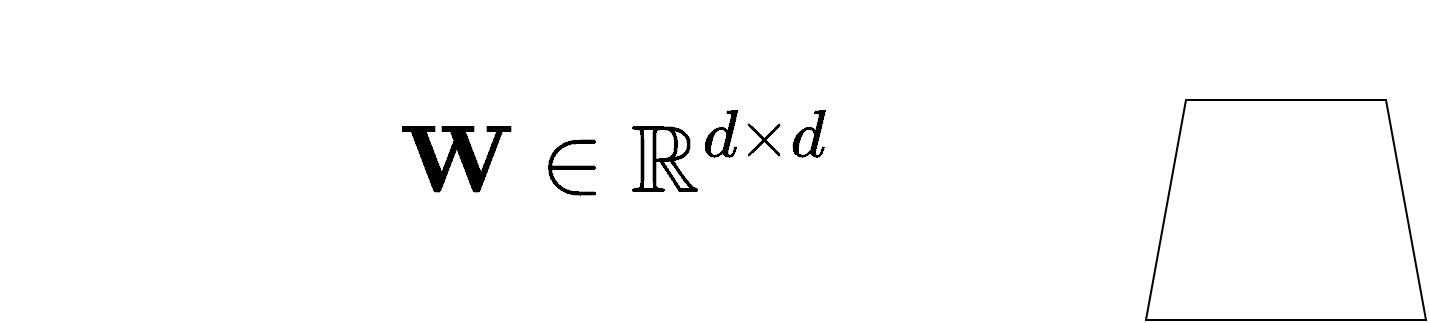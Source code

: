 <mxfile version="22.1.3" type="device">
  <diagram name="ページ1" id="fnKAm-Ffwe4pNwtjzASK">
    <mxGraphModel dx="2074" dy="1145" grid="1" gridSize="10" guides="1" tooltips="1" connect="1" arrows="1" fold="1" page="1" pageScale="1" pageWidth="827" pageHeight="1169" math="1" shadow="0">
      <root>
        <mxCell id="0" />
        <mxCell id="1" parent="0" />
        <mxCell id="7mtqnpq1YcAFe5gH_NoR-3" value="&lt;font style=&quot;font-size: 40px;&quot;&gt;\(\mathbf{W}\in\mathbb{R}^{d\times d}\)&lt;/font&gt;" style="text;html=1;strokeColor=none;fillColor=none;align=center;verticalAlign=middle;whiteSpace=wrap;rounded=0;" vertex="1" parent="1">
          <mxGeometry x="70" y="500" width="430" height="160" as="geometry" />
        </mxCell>
        <mxCell id="7mtqnpq1YcAFe5gH_NoR-4" value="" style="shape=trapezoid;perimeter=trapezoidPerimeter;whiteSpace=wrap;html=1;fixedSize=1;" vertex="1" parent="1">
          <mxGeometry x="550" y="550" width="140" height="110" as="geometry" />
        </mxCell>
      </root>
    </mxGraphModel>
  </diagram>
</mxfile>

